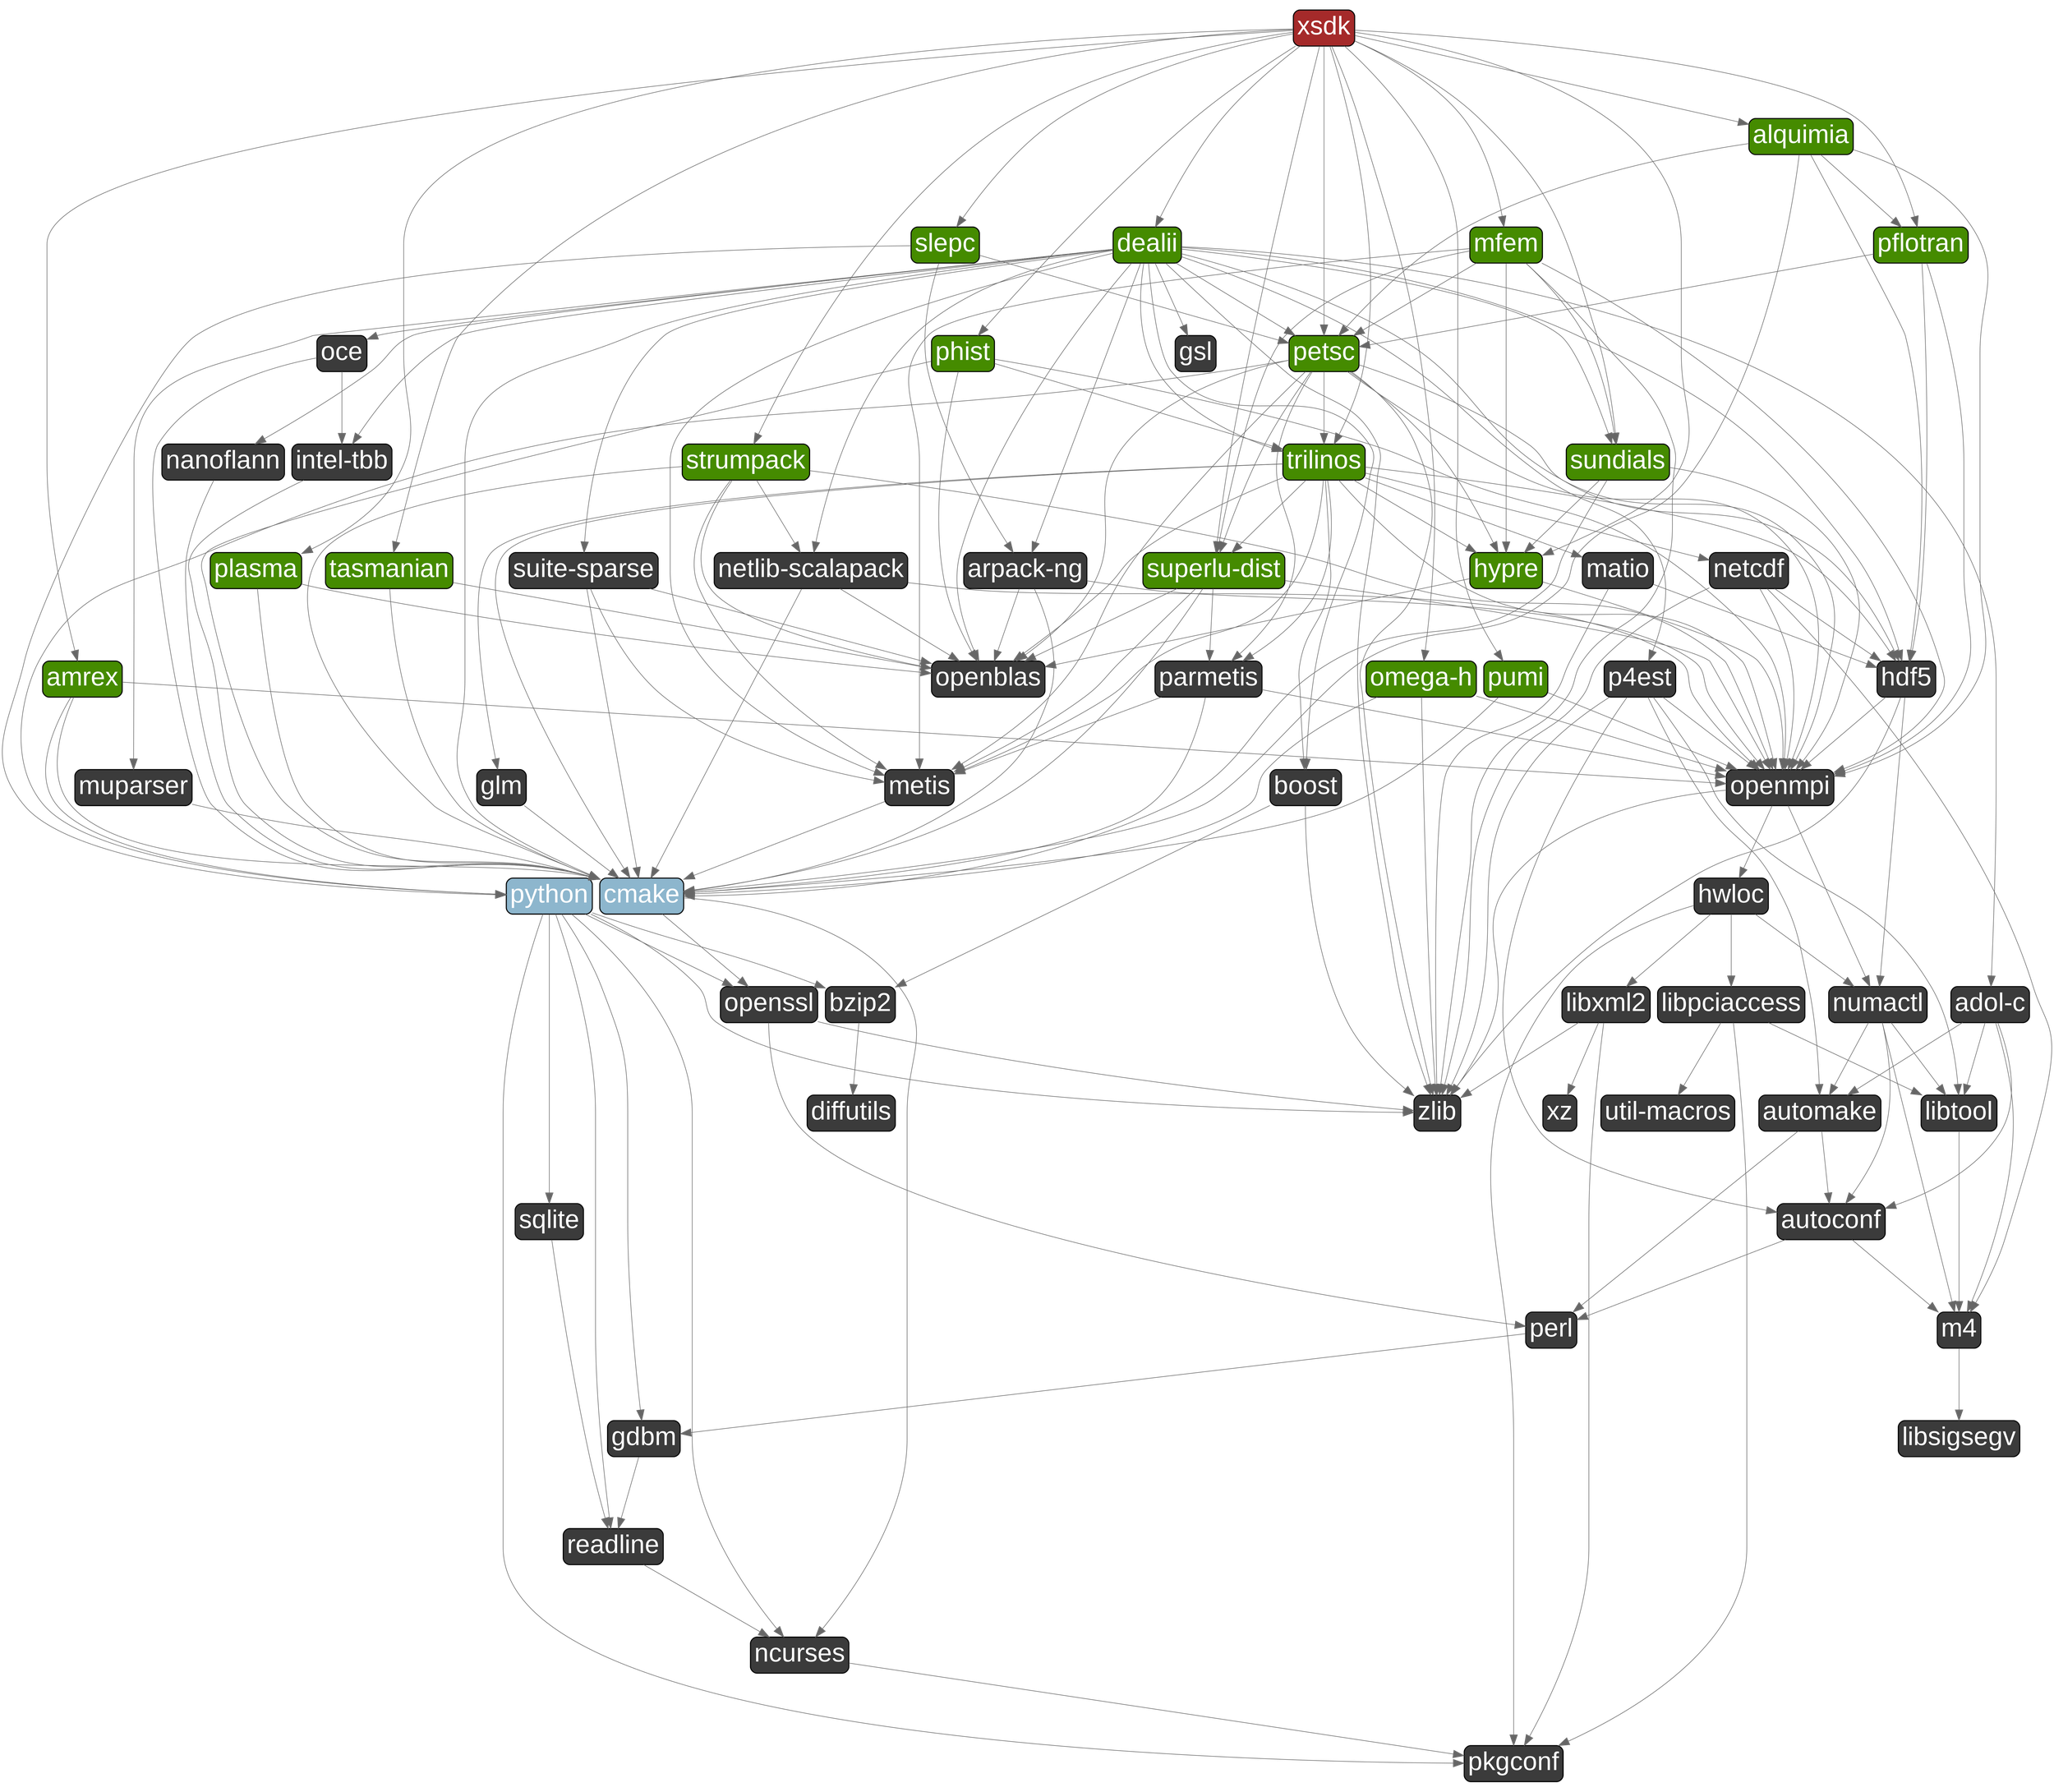 digraph G {
  labelloc = "b"
  rankdir = "TB"
  ranksep = "1"
  ratio = ".9"
  nodesep = ".2"
  bgcolor = "transparent"
edge[
     penwidth = "1"
     color = "#666666"
     arrowsize = "2"
]
node[
     fontname=Arial,
     penwidth=2,
     fontsize=48,
     margin=.1,
     shape=box,
     fillcolor=brown,
     fontcolor=white,
     style="rounded,filled"]

  "xsdk" [label="xsdk"]
  "alquimia" [label="alquimia",fillcolor="chartreuse4"]
  "cmake" [label="cmake",fillcolor="lightskyblue3"]
  "ncurses" [label="ncurses",fillcolor="gray23"]
  "pkgconf" [label="pkgconf",fillcolor="gray23"]
  "openssl" [label="openssl",fillcolor="gray23"]
  "perl" [label="perl",fillcolor="gray23"]
  "gdbm" [label="gdbm",fillcolor="gray23"]
  "readline" [label="readline",fillcolor="gray23"]
  "zlib" [label="zlib",fillcolor="gray23"]
  "hdf5" [label="hdf5",fillcolor="gray23"]
  "numactl" [label="numactl",fillcolor="gray23"]
  "autoconf" [label="autoconf",fillcolor="gray23"]
  "m4" [label="m4",fillcolor="gray23"]
  "libsigsegv" [label="libsigsegv",fillcolor="gray23"]
  "automake" [label="automake",fillcolor="gray23"]
  "libtool" [label="libtool",fillcolor="gray23"]
  "openmpi" [label="openmpi",fillcolor="gray23"]
  "hwloc" [label="hwloc",fillcolor="gray23"]
  "libpciaccess" [label="libpciaccess",fillcolor="gray23"]
  "util-macros" [label="util-macros",fillcolor="gray23"]
  "libxml2" [label="libxml2",fillcolor="gray23"]
  "xz" [label="xz",fillcolor="gray23"]
  "petsc" [label="petsc",fillcolor="chartreuse4"]
  "hypre" [label="hypre",fillcolor="chartreuse4"]
  "openblas" [label="openblas",fillcolor="gray23"]
  "metis" [label="metis",fillcolor="gray23"]
  "parmetis" [label="parmetis",fillcolor="gray23"]
  "python" [label="python",fillcolor="lightskyblue3"]
  "bzip2" [label="bzip2",fillcolor="gray23"]
  "diffutils" [label="diffutils",fillcolor="gray23"]
  "sqlite" [label="sqlite",fillcolor="gray23"]
  "superlu-dist" [label="superlu-dist",fillcolor="chartreuse4"]
  "trilinos" [label="trilinos",fillcolor="chartreuse4"]
  "boost" [label="boost",fillcolor="gray23"]
  "glm" [label="glm",fillcolor="gray23"]
  "matio" [label="matio",fillcolor="gray23"]
  "netcdf" [label="netcdf",fillcolor="gray23"]
  "pflotran" [label="pflotran",fillcolor="chartreuse4"]
  "amrex" [label="amrex",fillcolor="chartreuse4"]
  "dealii" [label="dealii",fillcolor="chartreuse4"]
  "adol-c" [label="adol-c",fillcolor="gray23"]
  "arpack-ng" [label="arpack-ng",fillcolor="gray23"]
  "gsl" [label="gsl",fillcolor="gray23"]
  "intel-tbb" [label="intel-tbb",fillcolor="gray23"]
  "muparser" [label="muparser",fillcolor="gray23"]
  "nanoflann" [label="nanoflann",fillcolor="gray23"]
  "netlib-scalapack" [label="netlib-scalapack",fillcolor="gray23"]
  "oce" [label="oce",fillcolor="gray23"]
  "p4est" [label="p4est",fillcolor="gray23"]
  "suite-sparse" [label="suite-sparse",fillcolor="gray23"]
  "sundials" [label="sundials",fillcolor="chartreuse4"]
  "mfem" [label="mfem",fillcolor="chartreuse4"]
  "omega-h" [label="omega-h",fillcolor="chartreuse4"]
  "phist" [label="phist",fillcolor="chartreuse4"]
  "plasma" [label="plasma",fillcolor="chartreuse4"]
  "pumi" [label="pumi",fillcolor="chartreuse4"]
  "slepc" [label="slepc",fillcolor="chartreuse4"]
  "strumpack" [label="strumpack",fillcolor="chartreuse4"]
  "tasmanian" [label="tasmanian",fillcolor="chartreuse4"]

  "arpack-ng" -> "openblas"
  "amrex" -> "openmpi"
  "perl" -> "gdbm"
  "xsdk" -> "mfem"
  "numactl" -> "automake"
  "libtool" -> "m4"
  "dealii" -> "trilinos"
  "trilinos" -> "boost"
  "dealii" -> "cmake"
  "petsc" -> "metis"
  "p4est" -> "openmpi"
  "petsc" -> "trilinos"
  "hdf5" -> "numactl"
  "netlib-scalapack" -> "cmake"
  "sundials" -> "hypre"
  "intel-tbb" -> "cmake"
  "adol-c" -> "automake"
  "glm" -> "cmake"
  "phist" -> "cmake"
  "phist" -> "openblas"
  "mfem" -> "zlib"
  "libxml2" -> "zlib"
  "pflotran" -> "petsc"
  "libxml2" -> "pkgconf"
  "alquimia" -> "openmpi"
  "netcdf" -> "hdf5"
  "openssl" -> "perl"
  "python" -> "ncurses"
  "trilinos" -> "cmake"
  "gdbm" -> "readline"
  "xsdk" -> "phist"
  "dealii" -> "intel-tbb"
  "mfem" -> "openmpi"
  "python" -> "gdbm"
  "strumpack" -> "openmpi"
  "automake" -> "perl"
  "nanoflann" -> "cmake"
  "boost" -> "zlib"
  "suite-sparse" -> "openblas"
  "xsdk" -> "dealii"
  "pumi" -> "openmpi"
  "python" -> "readline"
  "pflotran" -> "hdf5"
  "petsc" -> "openmpi"
  "trilinos" -> "matio"
  "autoconf" -> "m4"
  "mfem" -> "superlu-dist"
  "dealii" -> "hdf5"
  "dealii" -> "boost"
  "dealii" -> "arpack-ng"
  "boost" -> "bzip2"
  "alquimia" -> "hdf5"
  "xsdk" -> "pumi"
  "amrex" -> "cmake"
  "suite-sparse" -> "metis"
  "superlu-dist" -> "openmpi"
  "superlu-dist" -> "parmetis"
  "trilinos" -> "netcdf"
  "bzip2" -> "diffutils"
  "xsdk" -> "hypre"
  "openmpi" -> "hwloc"
  "tasmanian" -> "openblas"
  "trilinos" -> "superlu-dist"
  "mfem" -> "petsc"
  "xsdk" -> "pflotran"
  "p4est" -> "automake"
  "dealii" -> "petsc"
  "numactl" -> "libtool"
  "m4" -> "libsigsegv"
  "netcdf" -> "m4"
  "dealii" -> "adol-c"
  "hdf5" -> "openmpi"
  "trilinos" -> "parmetis"
  "pumi" -> "cmake"
  "superlu-dist" -> "openblas"
  "adol-c" -> "autoconf"
  "trilinos" -> "hypre"
  "strumpack" -> "openblas"
  "xsdk" -> "tasmanian"
  "dealii" -> "metis"
  "xsdk" -> "slepc"
  "autoconf" -> "perl"
  "hwloc" -> "libxml2"
  "hypre" -> "openblas"
  "trilinos" -> "openmpi"
  "omega-h" -> "cmake"
  "adol-c" -> "libtool"
  "python" -> "zlib"
  "suite-sparse" -> "cmake"
  "dealii" -> "p4est"
  "trilinos" -> "hdf5"
  "hwloc" -> "pkgconf"
  "superlu-dist" -> "cmake"
  "parmetis" -> "openmpi"
  "matio" -> "zlib"
  "slepc" -> "python"
  "hypre" -> "openmpi"
  "trilinos" -> "openblas"
  "mfem" -> "hypre"
  "mfem" -> "sundials"
  "python" -> "pkgconf"
  "openssl" -> "zlib"
  "dealii" -> "netlib-scalapack"
  "libpciaccess" -> "util-macros"
  "parmetis" -> "metis"
  "xsdk" -> "alquimia"
  "alquimia" -> "petsc"
  "sundials" -> "openmpi"
  "libxml2" -> "xz"
  "xsdk" -> "amrex"
  "libpciaccess" -> "pkgconf"
  "petsc" -> "parmetis"
  "libpciaccess" -> "libtool"
  "cmake" -> "openssl"
  "xsdk" -> "plasma"
  "superlu-dist" -> "metis"
  "slepc" -> "arpack-ng"
  "petsc" -> "hypre"
  "petsc" -> "hdf5"
  "arpack-ng" -> "openmpi"
  "python" -> "openssl"
  "plasma" -> "openblas"
  "petsc" -> "superlu-dist"
  "xsdk" -> "superlu-dist"
  "hdf5" -> "zlib"
  "trilinos" -> "glm"
  "xsdk" -> "omega-h"
  "openmpi" -> "numactl"
  "p4est" -> "autoconf"
  "parmetis" -> "cmake"
  "petsc" -> "zlib"
  "oce" -> "intel-tbb"
  "dealii" -> "oce"
  "hwloc" -> "libpciaccess"
  "petsc" -> "openblas"
  "p4est" -> "libtool"
  "xsdk" -> "strumpack"
  "netlib-scalapack" -> "openblas"
  "omega-h" -> "openmpi"
  "netlib-scalapack" -> "openmpi"
  "dealii" -> "zlib"
  "muparser" -> "cmake"
  "sundials" -> "cmake"
  "dealii" -> "openblas"
  "dealii" -> "nanoflann"
  "python" -> "sqlite"
  "phist" -> "openmpi"
  "trilinos" -> "metis"
  "netcdf" -> "openmpi"
  "dealii" -> "suite-sparse"
  "dealii" -> "openmpi"
  "tasmanian" -> "cmake"
  "xsdk" -> "trilinos"
  "petsc" -> "python"
  "netcdf" -> "zlib"
  "pflotran" -> "openmpi"
  "dealii" -> "gsl"
  "metis" -> "cmake"
  "p4est" -> "zlib"
  "amrex" -> "python"
  "dealii" -> "muparser"
  "cmake" -> "ncurses"
  "oce" -> "cmake"
  "numactl" -> "m4"
  "hwloc" -> "numactl"
  "phist" -> "trilinos"
  "dealii" -> "sundials"
  "strumpack" -> "cmake"
  "plasma" -> "cmake"
  "sqlite" -> "readline"
  "openmpi" -> "zlib"
  "alquimia" -> "pflotran"
  "numactl" -> "autoconf"
  "strumpack" -> "netlib-scalapack"
  "strumpack" -> "metis"
  "python" -> "bzip2"
  "mfem" -> "metis"
  "slepc" -> "petsc"
  "omega-h" -> "zlib"
  "xsdk" -> "petsc"
  "alquimia" -> "cmake"
  "automake" -> "autoconf"
  "readline" -> "ncurses"
  "adol-c" -> "m4"
  "ncurses" -> "pkgconf"
  "arpack-ng" -> "cmake"
  "matio" -> "hdf5"
  "xsdk" -> "sundials"
}
